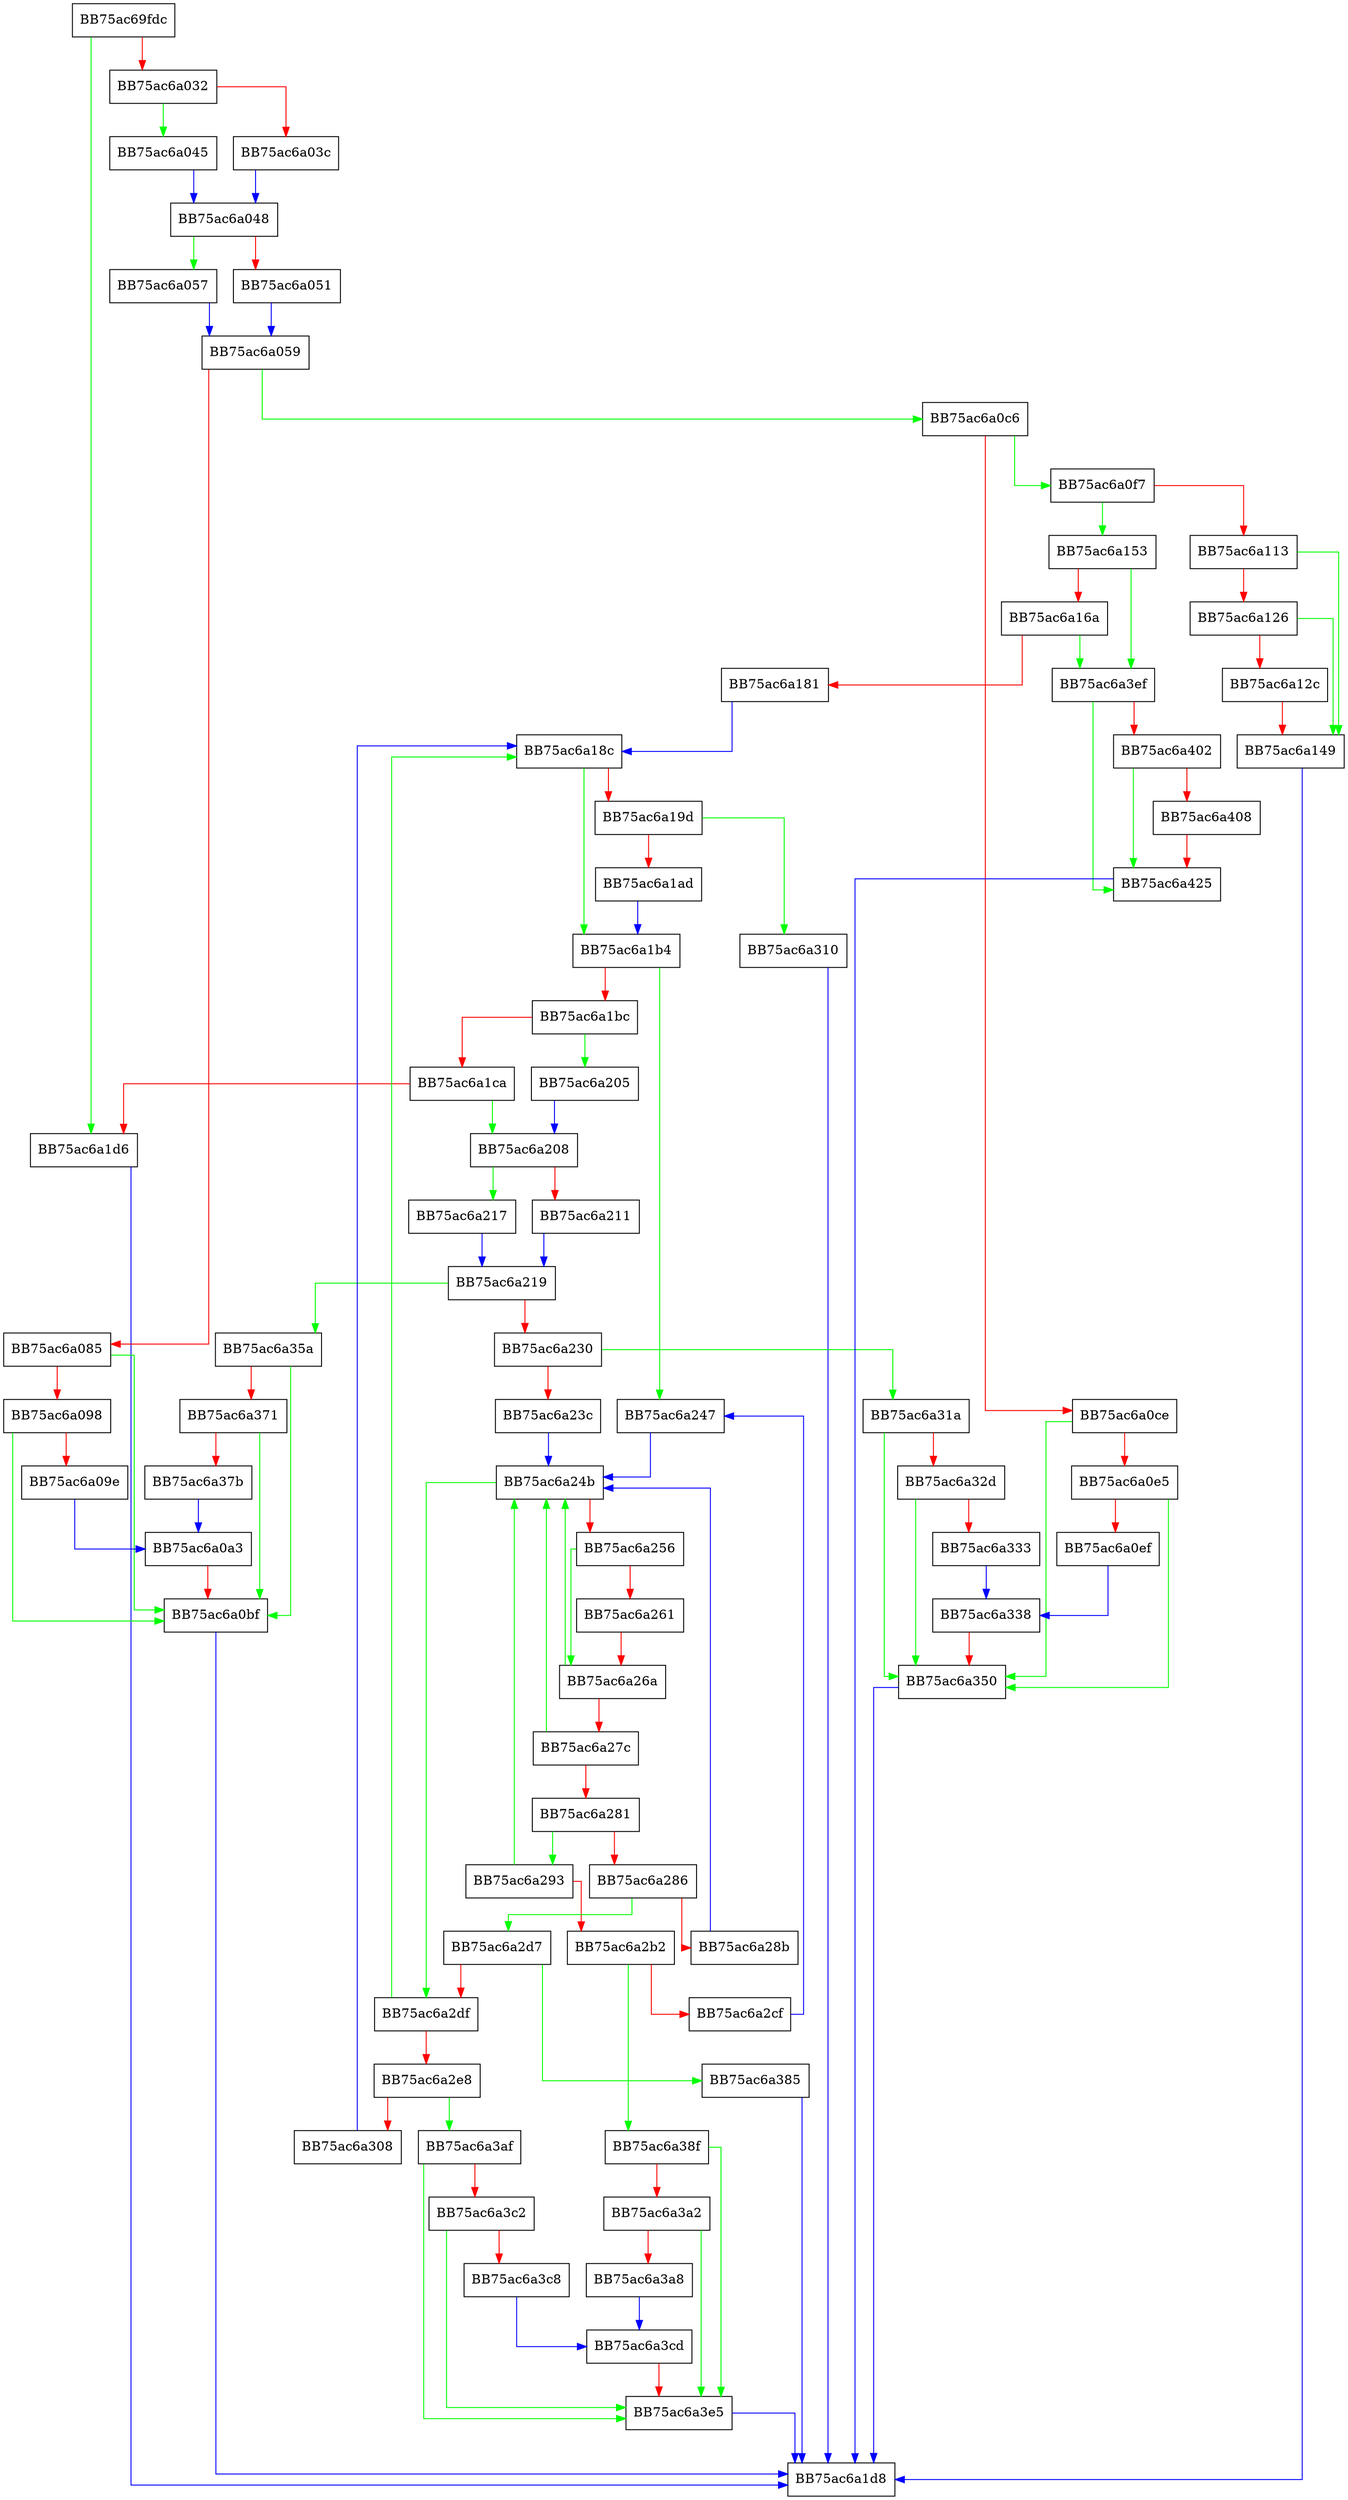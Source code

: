 digraph decodeYENC {
  node [shape="box"];
  graph [splines=ortho];
  BB75ac69fdc -> BB75ac6a1d6 [color="green"];
  BB75ac69fdc -> BB75ac6a032 [color="red"];
  BB75ac6a032 -> BB75ac6a045 [color="green"];
  BB75ac6a032 -> BB75ac6a03c [color="red"];
  BB75ac6a03c -> BB75ac6a048 [color="blue"];
  BB75ac6a045 -> BB75ac6a048 [color="blue"];
  BB75ac6a048 -> BB75ac6a057 [color="green"];
  BB75ac6a048 -> BB75ac6a051 [color="red"];
  BB75ac6a051 -> BB75ac6a059 [color="blue"];
  BB75ac6a057 -> BB75ac6a059 [color="blue"];
  BB75ac6a059 -> BB75ac6a0c6 [color="green"];
  BB75ac6a059 -> BB75ac6a085 [color="red"];
  BB75ac6a085 -> BB75ac6a0bf [color="green"];
  BB75ac6a085 -> BB75ac6a098 [color="red"];
  BB75ac6a098 -> BB75ac6a0bf [color="green"];
  BB75ac6a098 -> BB75ac6a09e [color="red"];
  BB75ac6a09e -> BB75ac6a0a3 [color="blue"];
  BB75ac6a0a3 -> BB75ac6a0bf [color="red"];
  BB75ac6a0bf -> BB75ac6a1d8 [color="blue"];
  BB75ac6a0c6 -> BB75ac6a0f7 [color="green"];
  BB75ac6a0c6 -> BB75ac6a0ce [color="red"];
  BB75ac6a0ce -> BB75ac6a350 [color="green"];
  BB75ac6a0ce -> BB75ac6a0e5 [color="red"];
  BB75ac6a0e5 -> BB75ac6a350 [color="green"];
  BB75ac6a0e5 -> BB75ac6a0ef [color="red"];
  BB75ac6a0ef -> BB75ac6a338 [color="blue"];
  BB75ac6a0f7 -> BB75ac6a153 [color="green"];
  BB75ac6a0f7 -> BB75ac6a113 [color="red"];
  BB75ac6a113 -> BB75ac6a149 [color="green"];
  BB75ac6a113 -> BB75ac6a126 [color="red"];
  BB75ac6a126 -> BB75ac6a149 [color="green"];
  BB75ac6a126 -> BB75ac6a12c [color="red"];
  BB75ac6a12c -> BB75ac6a149 [color="red"];
  BB75ac6a149 -> BB75ac6a1d8 [color="blue"];
  BB75ac6a153 -> BB75ac6a3ef [color="green"];
  BB75ac6a153 -> BB75ac6a16a [color="red"];
  BB75ac6a16a -> BB75ac6a3ef [color="green"];
  BB75ac6a16a -> BB75ac6a181 [color="red"];
  BB75ac6a181 -> BB75ac6a18c [color="blue"];
  BB75ac6a18c -> BB75ac6a1b4 [color="green"];
  BB75ac6a18c -> BB75ac6a19d [color="red"];
  BB75ac6a19d -> BB75ac6a310 [color="green"];
  BB75ac6a19d -> BB75ac6a1ad [color="red"];
  BB75ac6a1ad -> BB75ac6a1b4 [color="blue"];
  BB75ac6a1b4 -> BB75ac6a247 [color="green"];
  BB75ac6a1b4 -> BB75ac6a1bc [color="red"];
  BB75ac6a1bc -> BB75ac6a205 [color="green"];
  BB75ac6a1bc -> BB75ac6a1ca [color="red"];
  BB75ac6a1ca -> BB75ac6a208 [color="green"];
  BB75ac6a1ca -> BB75ac6a1d6 [color="red"];
  BB75ac6a1d6 -> BB75ac6a1d8 [color="blue"];
  BB75ac6a205 -> BB75ac6a208 [color="blue"];
  BB75ac6a208 -> BB75ac6a217 [color="green"];
  BB75ac6a208 -> BB75ac6a211 [color="red"];
  BB75ac6a211 -> BB75ac6a219 [color="blue"];
  BB75ac6a217 -> BB75ac6a219 [color="blue"];
  BB75ac6a219 -> BB75ac6a35a [color="green"];
  BB75ac6a219 -> BB75ac6a230 [color="red"];
  BB75ac6a230 -> BB75ac6a31a [color="green"];
  BB75ac6a230 -> BB75ac6a23c [color="red"];
  BB75ac6a23c -> BB75ac6a24b [color="blue"];
  BB75ac6a247 -> BB75ac6a24b [color="blue"];
  BB75ac6a24b -> BB75ac6a2df [color="green"];
  BB75ac6a24b -> BB75ac6a256 [color="red"];
  BB75ac6a256 -> BB75ac6a26a [color="green"];
  BB75ac6a256 -> BB75ac6a261 [color="red"];
  BB75ac6a261 -> BB75ac6a26a [color="red"];
  BB75ac6a26a -> BB75ac6a24b [color="green"];
  BB75ac6a26a -> BB75ac6a27c [color="red"];
  BB75ac6a27c -> BB75ac6a24b [color="green"];
  BB75ac6a27c -> BB75ac6a281 [color="red"];
  BB75ac6a281 -> BB75ac6a293 [color="green"];
  BB75ac6a281 -> BB75ac6a286 [color="red"];
  BB75ac6a286 -> BB75ac6a2d7 [color="green"];
  BB75ac6a286 -> BB75ac6a28b [color="red"];
  BB75ac6a28b -> BB75ac6a24b [color="blue"];
  BB75ac6a293 -> BB75ac6a24b [color="green"];
  BB75ac6a293 -> BB75ac6a2b2 [color="red"];
  BB75ac6a2b2 -> BB75ac6a38f [color="green"];
  BB75ac6a2b2 -> BB75ac6a2cf [color="red"];
  BB75ac6a2cf -> BB75ac6a247 [color="blue"];
  BB75ac6a2d7 -> BB75ac6a385 [color="green"];
  BB75ac6a2d7 -> BB75ac6a2df [color="red"];
  BB75ac6a2df -> BB75ac6a18c [color="green"];
  BB75ac6a2df -> BB75ac6a2e8 [color="red"];
  BB75ac6a2e8 -> BB75ac6a3af [color="green"];
  BB75ac6a2e8 -> BB75ac6a308 [color="red"];
  BB75ac6a308 -> BB75ac6a18c [color="blue"];
  BB75ac6a310 -> BB75ac6a1d8 [color="blue"];
  BB75ac6a31a -> BB75ac6a350 [color="green"];
  BB75ac6a31a -> BB75ac6a32d [color="red"];
  BB75ac6a32d -> BB75ac6a350 [color="green"];
  BB75ac6a32d -> BB75ac6a333 [color="red"];
  BB75ac6a333 -> BB75ac6a338 [color="blue"];
  BB75ac6a338 -> BB75ac6a350 [color="red"];
  BB75ac6a350 -> BB75ac6a1d8 [color="blue"];
  BB75ac6a35a -> BB75ac6a0bf [color="green"];
  BB75ac6a35a -> BB75ac6a371 [color="red"];
  BB75ac6a371 -> BB75ac6a0bf [color="green"];
  BB75ac6a371 -> BB75ac6a37b [color="red"];
  BB75ac6a37b -> BB75ac6a0a3 [color="blue"];
  BB75ac6a385 -> BB75ac6a1d8 [color="blue"];
  BB75ac6a38f -> BB75ac6a3e5 [color="green"];
  BB75ac6a38f -> BB75ac6a3a2 [color="red"];
  BB75ac6a3a2 -> BB75ac6a3e5 [color="green"];
  BB75ac6a3a2 -> BB75ac6a3a8 [color="red"];
  BB75ac6a3a8 -> BB75ac6a3cd [color="blue"];
  BB75ac6a3af -> BB75ac6a3e5 [color="green"];
  BB75ac6a3af -> BB75ac6a3c2 [color="red"];
  BB75ac6a3c2 -> BB75ac6a3e5 [color="green"];
  BB75ac6a3c2 -> BB75ac6a3c8 [color="red"];
  BB75ac6a3c8 -> BB75ac6a3cd [color="blue"];
  BB75ac6a3cd -> BB75ac6a3e5 [color="red"];
  BB75ac6a3e5 -> BB75ac6a1d8 [color="blue"];
  BB75ac6a3ef -> BB75ac6a425 [color="green"];
  BB75ac6a3ef -> BB75ac6a402 [color="red"];
  BB75ac6a402 -> BB75ac6a425 [color="green"];
  BB75ac6a402 -> BB75ac6a408 [color="red"];
  BB75ac6a408 -> BB75ac6a425 [color="red"];
  BB75ac6a425 -> BB75ac6a1d8 [color="blue"];
}